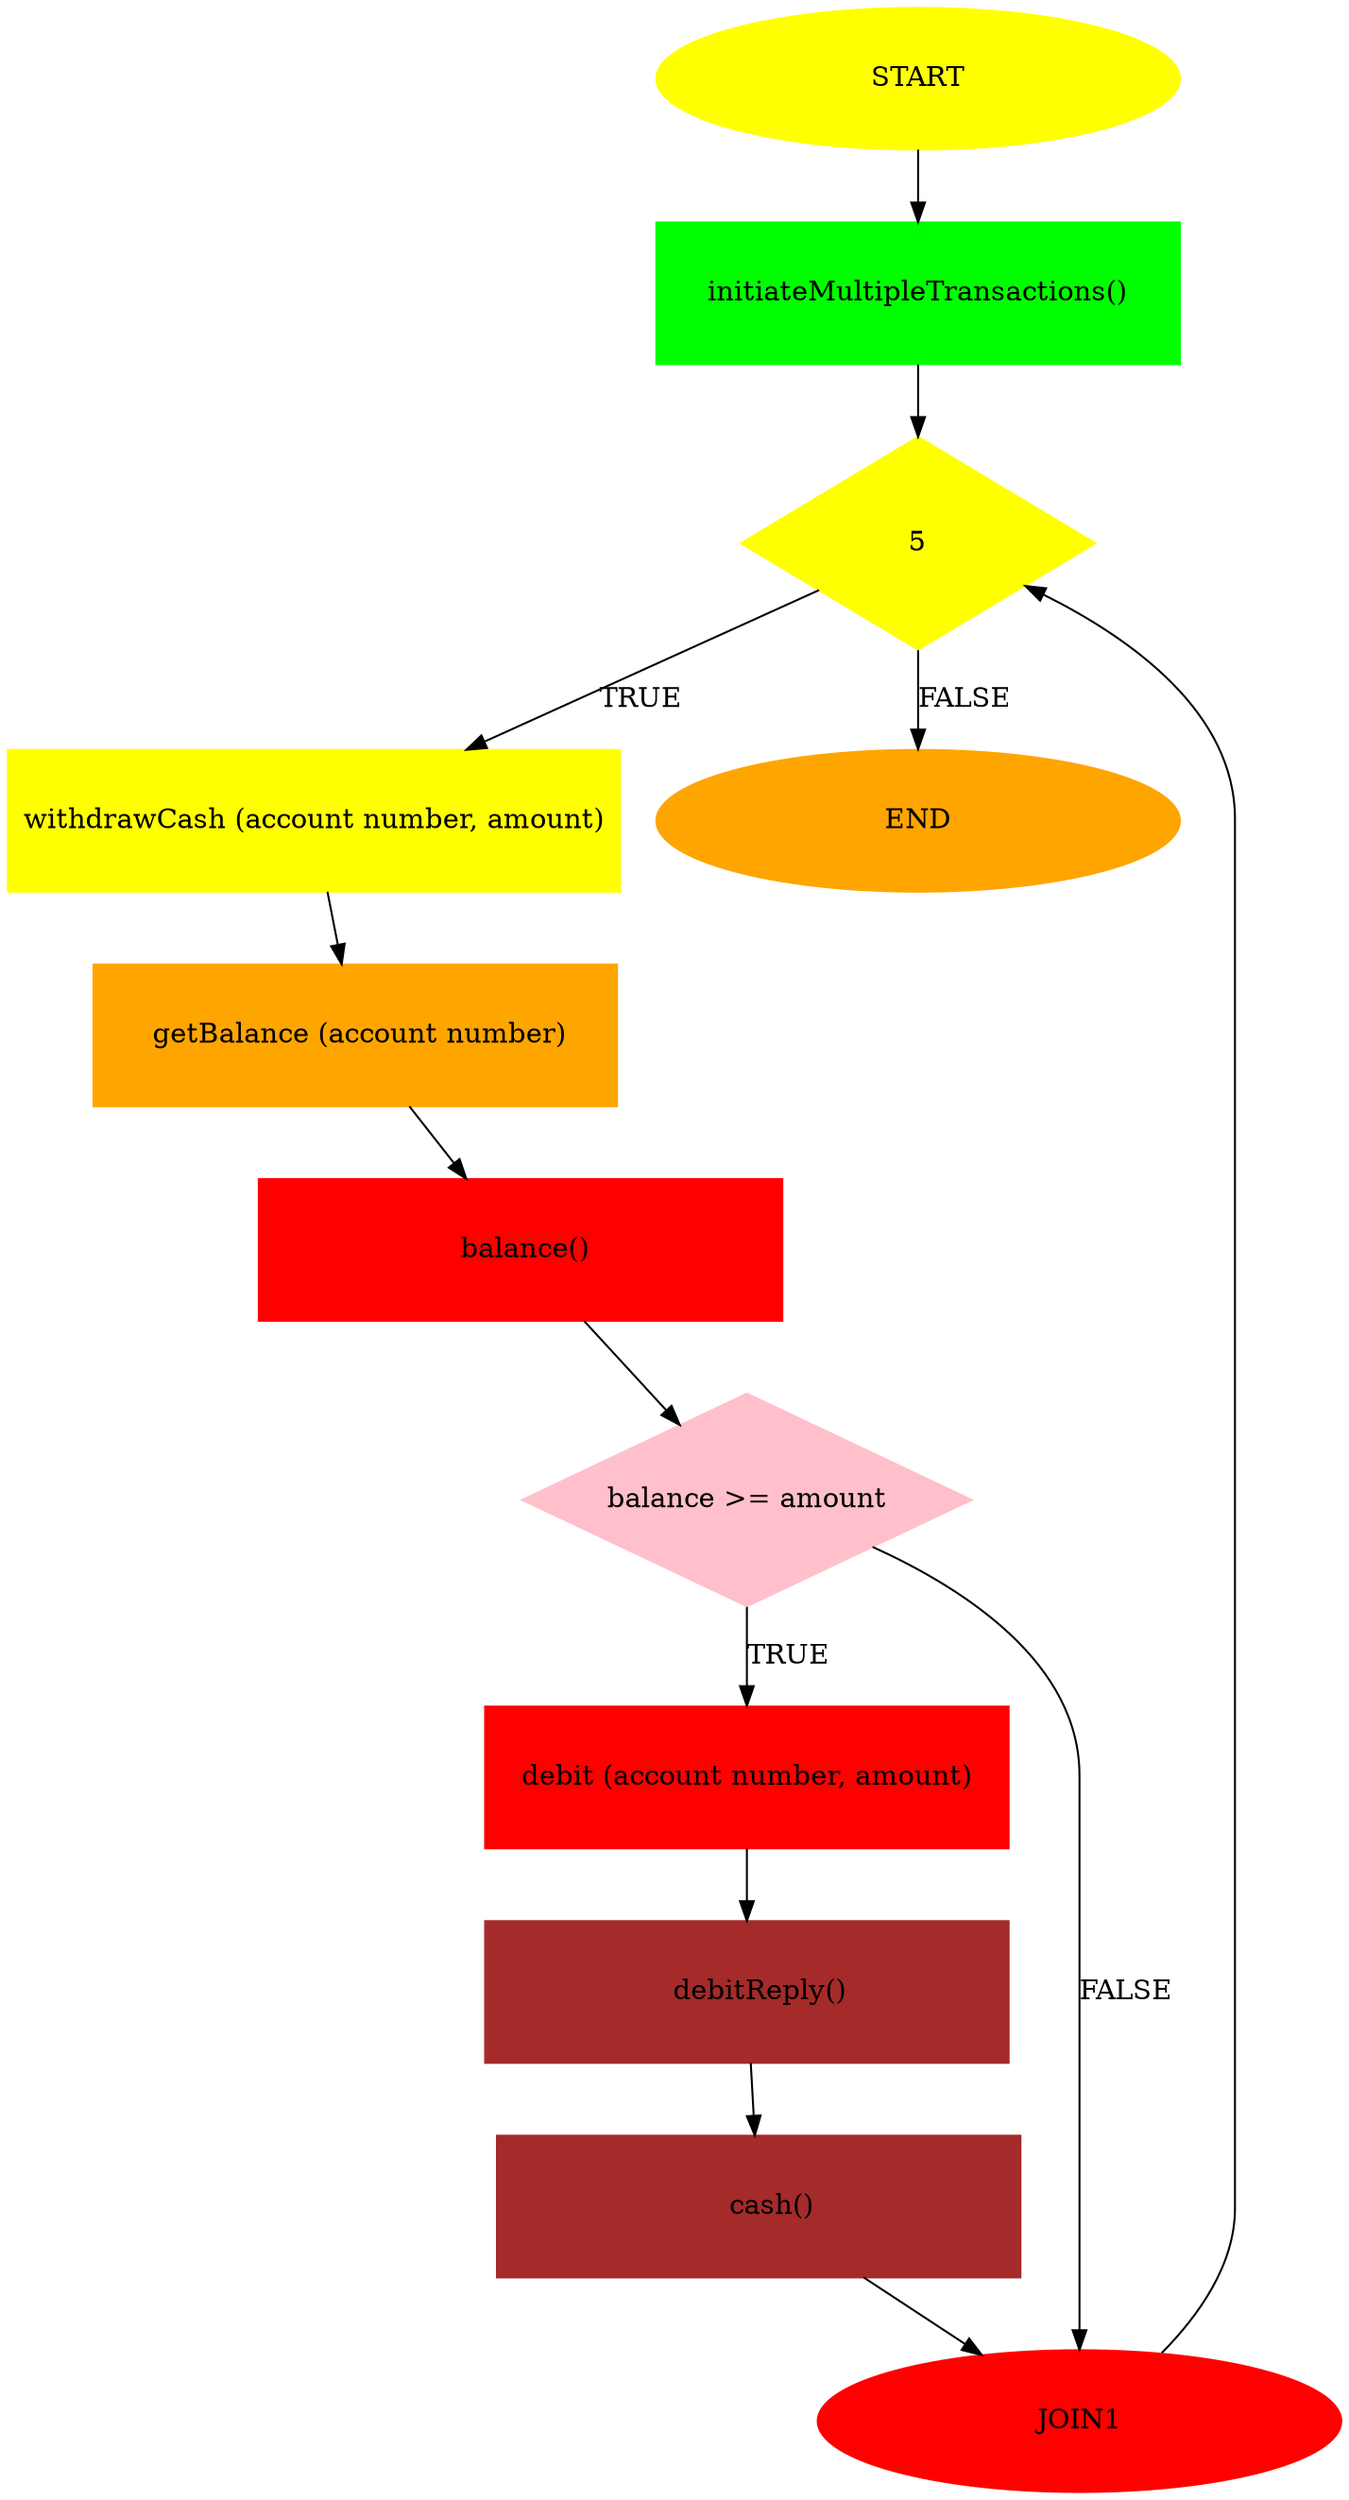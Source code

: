 digraph ATMloopopt{
 1 [label = "START", pos="580,1870", color="yellow", style="filled" width="3.7", height="1.0"]
 2  [shape=box label = "initiateMultipleTransactions()", pos="580,1700", color="green", style="filled" width="3.7", height="1.0"]
 3  [shape=diamond width="2.5", height="1.5"  label = "5", pos="580,1530", color="yellow", style="filled" width="2.5", height="1.5"]
 4  [shape=box label = "withdrawCash (account number, amount)", pos="580,1360", color="yellow", style="filled" width="3.7", height="1.0"]
 5  [shape=box label = " getBalance (account number)", pos="580,1190", color="orange", style="filled" width="3.7", height="1.0"]
 6  [shape=box label = " balance()", pos="580,1020", color="red", style="filled" width="3.7", height="1.0"]
 7  [shape=diamond width="2.5", height="1.5"  label = "balance >= amount", pos="580,850", color="pink", style="filled" width="2.5", height="1.5"]
 8  [shape=box label = "debit (account number, amount)", pos="580,680", color="red", style="filled" width="3.7", height="1.0"]
 9  [shape=box label = "   debitReply()", pos="580,510", color="brown", style="filled" width="3.7", height="1.0"]
 JOIN1 [label = "JOIN1", pos="580,340", color="red", style="filled" width="3.7", height="1.0"]
 10  [shape=box label = "   cash()", pos="290,340", color="brown", style="filled" width="3.7", height="1.0"]
 11 [label = "END", pos="870,340", color="orange", style="filled" width="3.7", height="1.0"]
 1 -> 2 [pos="e,580,1740 580,1870"]
 2 -> 3 [pos="e,580,1590 580,1700"]
 3 -> 4 [label = "TRUE", lp="580,1445", pos="e,580,1400 580,1530"]
 4 -> 5 [pos="e,580,1230 580,1360"]
 5 -> 6 [pos="e,580,1060 580,1190"]
 6 -> 7 [pos="e,580,910 580,1020"]
 7 -> 8 [label = "TRUE", lp="580,765", pos="e,580,720 580,850"]
 8 -> 9 [pos="e,580,550 580,680"]
 9 -> 10 [pos="e,290,380 580,510"]
 10 -> JOIN1 [pos="e,580,380 290,340"]
 7 -> JOIN1 [label = "FALSE", lp="580,595", pos="e,580,380 580,850"]
 JOIN1 -> 3 [pos="e,665.7,1530.0 676.836,350.0 725,955.0"]
 3 -> 11 [label = "FALSE", lp="725,935", pos="e,870,380 580,1530"]
}